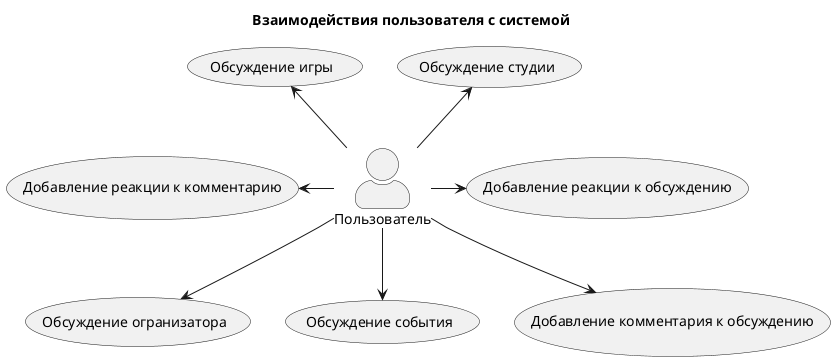 @startuml

title "Взаимодействия пользователя с системой"

skinparam actorStyle awesome
:Пользователь: as user

usecase "Обсуждение студии" as studio_topic
usecase "Обсуждение игры" as game_topic
usecase "Обсуждение огранизатора" as organizer_topic
usecase "Обсуждение события" as event_topic
usecase "Добавление комментария к обсуждению" as comment_topic
usecase "Добавление реакции к обсуждению" as react_topic
usecase "Добавление реакции к комментарию" as react_comment

user -up-> studio_topic
user -up-> game_topic
user -right-> react_topic
user -down-> organizer_topic
user -down-> comment_topic
user -down-> event_topic
user -left-> react_comment

@enduml